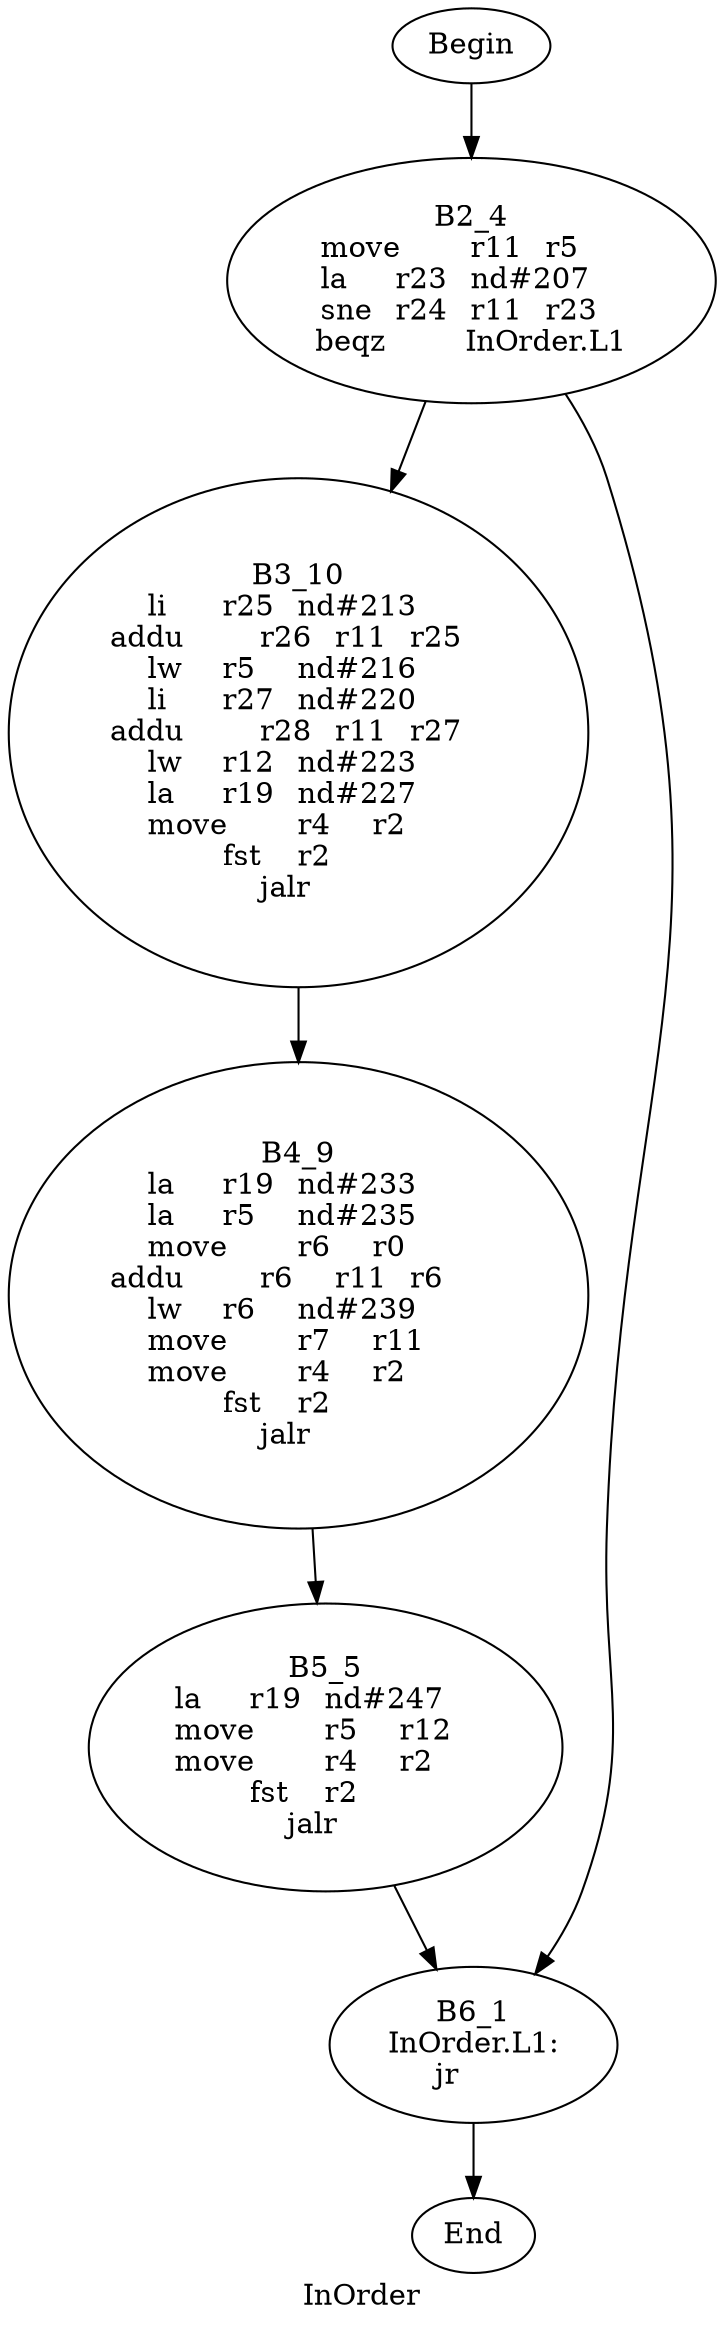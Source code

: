 digraph G{
	label = "InOrder"	style = "dashed";
	color = purple;
	Node0 [label = "Begin"];
	Node0 -> {Node2 }
	Node1 [label = "End"];
	Node1 -> {}
	Node2 [label = "B2_4\nmove	r11	r5	\nla	r23	nd#207	\nsne	r24	r11	r23	\nbeqz	InOrder.L1\n"];
	Node2 -> {Node3 Node6 }
	Node3 [label = "B3_10\nli	r25	nd#213	\naddu	r26	r11	r25	\nlw	r5	nd#216	\nli	r27	nd#220	\naddu	r28	r11	r27	\nlw	r12	nd#223	\nla	r19	nd#227	\nmove	r4	r2	\nfst	r2	\njalr	\n"];
	Node3 -> {Node4 }
	Node4 [label = "B4_9\nla	r19	nd#233	\nla	r5	nd#235	\nmove	r6	r0	\naddu	r6	r11	r6	\nlw	r6	nd#239	\nmove	r7	r11	\nmove	r4	r2	\nfst	r2	\njalr	\n"];
	Node4 -> {Node5 }
	Node5 [label = "B5_5\nla	r19	nd#247	\nmove	r5	r12	\nmove	r4	r2	\nfst	r2	\njalr	\n"];
	Node5 -> {Node6 }
	Node6 [label = "B6_1\nInOrder.L1:\njr	\n"];
	Node6 -> {Node1 }
}
